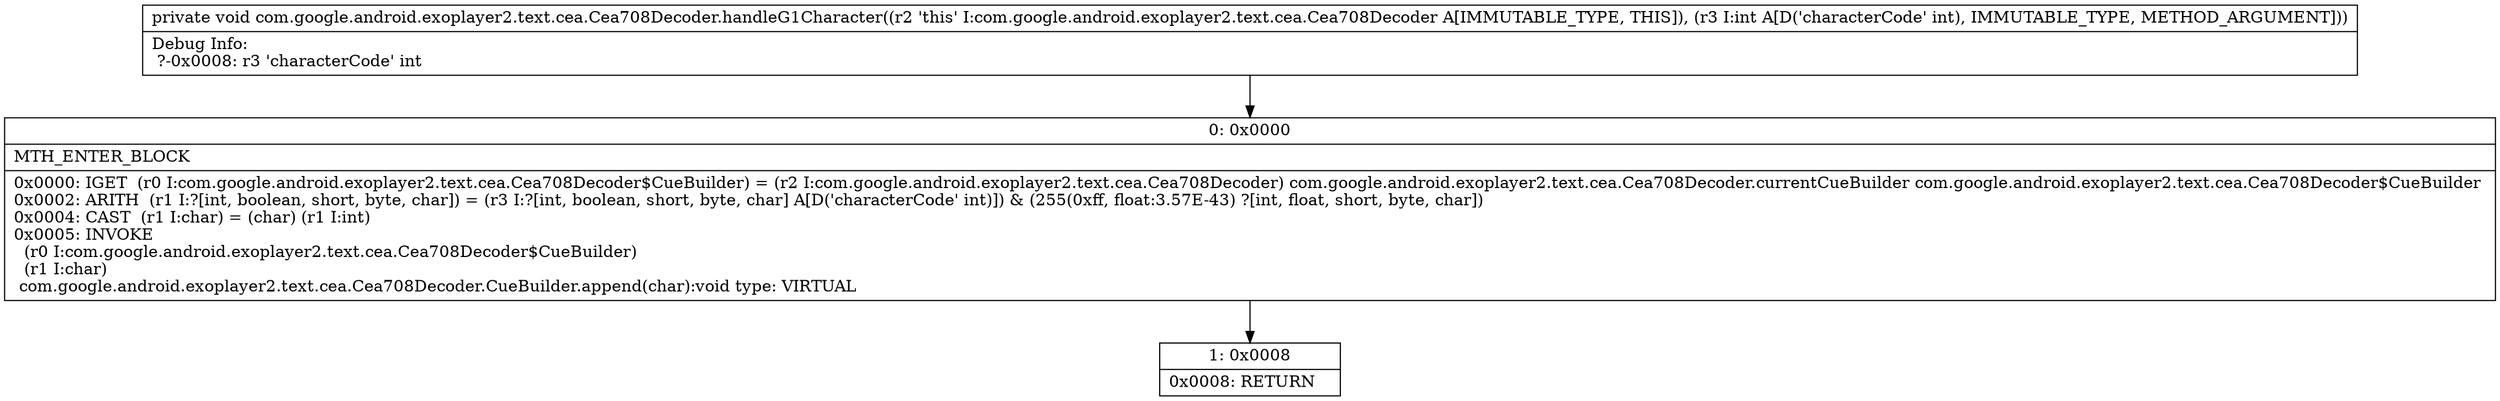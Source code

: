 digraph "CFG forcom.google.android.exoplayer2.text.cea.Cea708Decoder.handleG1Character(I)V" {
Node_0 [shape=record,label="{0\:\ 0x0000|MTH_ENTER_BLOCK\l|0x0000: IGET  (r0 I:com.google.android.exoplayer2.text.cea.Cea708Decoder$CueBuilder) = (r2 I:com.google.android.exoplayer2.text.cea.Cea708Decoder) com.google.android.exoplayer2.text.cea.Cea708Decoder.currentCueBuilder com.google.android.exoplayer2.text.cea.Cea708Decoder$CueBuilder \l0x0002: ARITH  (r1 I:?[int, boolean, short, byte, char]) = (r3 I:?[int, boolean, short, byte, char] A[D('characterCode' int)]) & (255(0xff, float:3.57E\-43) ?[int, float, short, byte, char]) \l0x0004: CAST  (r1 I:char) = (char) (r1 I:int) \l0x0005: INVOKE  \l  (r0 I:com.google.android.exoplayer2.text.cea.Cea708Decoder$CueBuilder)\l  (r1 I:char)\l com.google.android.exoplayer2.text.cea.Cea708Decoder.CueBuilder.append(char):void type: VIRTUAL \l}"];
Node_1 [shape=record,label="{1\:\ 0x0008|0x0008: RETURN   \l}"];
MethodNode[shape=record,label="{private void com.google.android.exoplayer2.text.cea.Cea708Decoder.handleG1Character((r2 'this' I:com.google.android.exoplayer2.text.cea.Cea708Decoder A[IMMUTABLE_TYPE, THIS]), (r3 I:int A[D('characterCode' int), IMMUTABLE_TYPE, METHOD_ARGUMENT]))  | Debug Info:\l  ?\-0x0008: r3 'characterCode' int\l}"];
MethodNode -> Node_0;
Node_0 -> Node_1;
}

